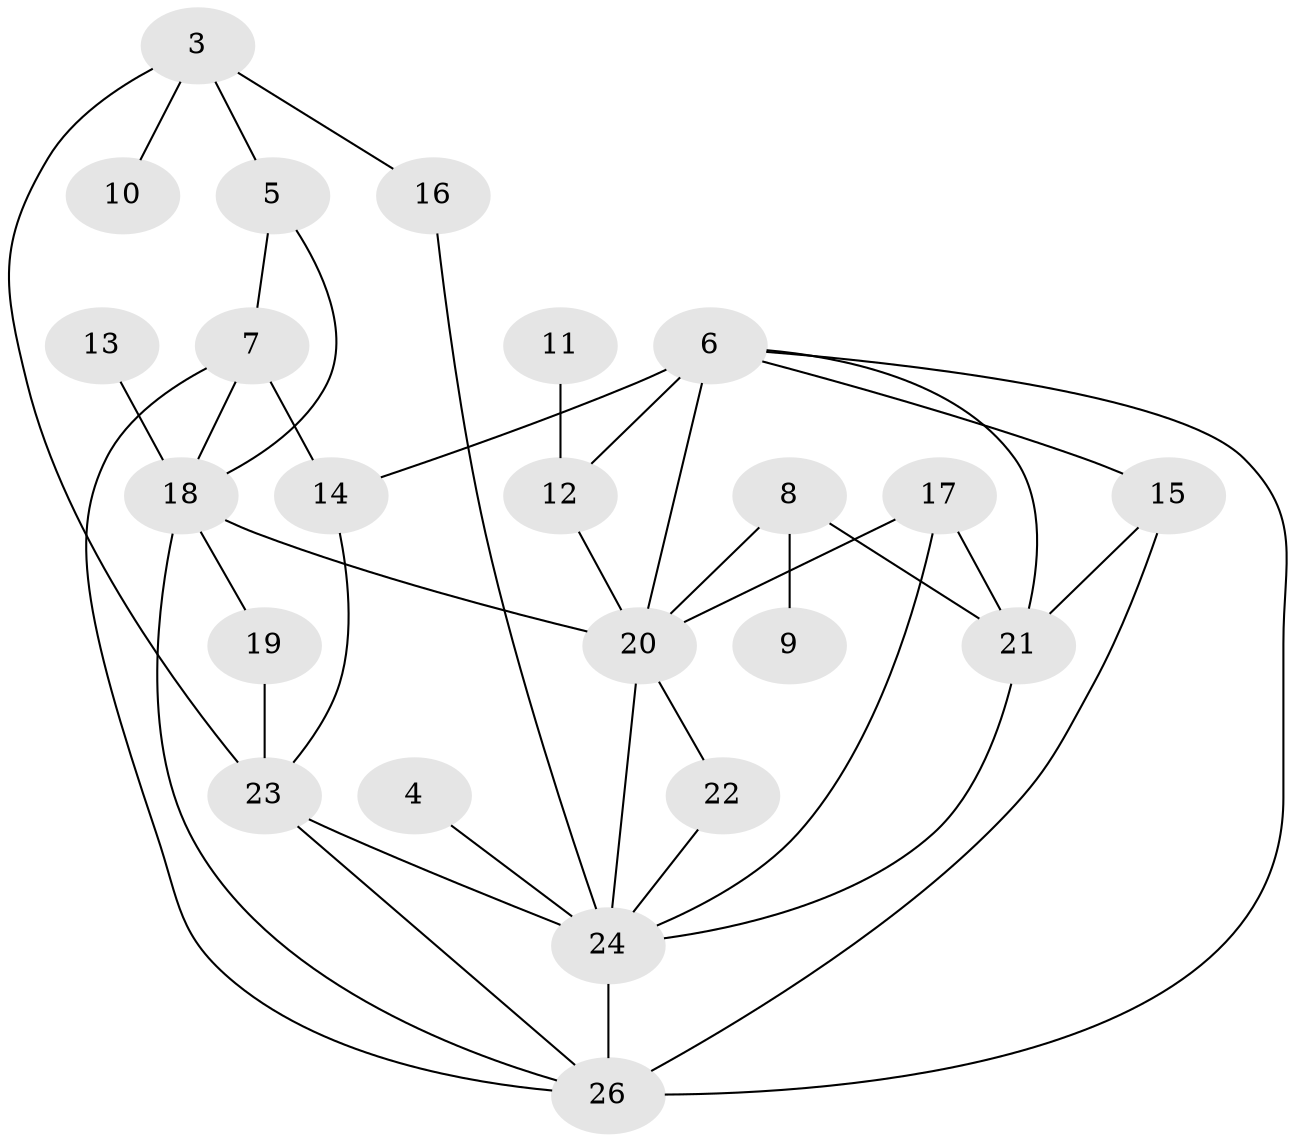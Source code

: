 // original degree distribution, {4: 0.19230769230769232, 3: 0.19230769230769232, 2: 0.23076923076923078, 1: 0.19230769230769232, 0: 0.057692307692307696, 5: 0.11538461538461539, 6: 0.019230769230769232}
// Generated by graph-tools (version 1.1) at 2025/25/03/09/25 03:25:22]
// undirected, 23 vertices, 40 edges
graph export_dot {
graph [start="1"]
  node [color=gray90,style=filled];
  3;
  4;
  5;
  6;
  7;
  8;
  9;
  10;
  11;
  12;
  13;
  14;
  15;
  16;
  17;
  18;
  19;
  20;
  21;
  22;
  23;
  24;
  26;
  3 -- 5 [weight=1.0];
  3 -- 10 [weight=1.0];
  3 -- 16 [weight=1.0];
  3 -- 23 [weight=1.0];
  4 -- 24 [weight=1.0];
  5 -- 7 [weight=1.0];
  5 -- 18 [weight=1.0];
  6 -- 12 [weight=1.0];
  6 -- 14 [weight=2.0];
  6 -- 15 [weight=1.0];
  6 -- 20 [weight=1.0];
  6 -- 21 [weight=1.0];
  6 -- 26 [weight=1.0];
  7 -- 14 [weight=1.0];
  7 -- 18 [weight=1.0];
  7 -- 26 [weight=1.0];
  8 -- 9 [weight=1.0];
  8 -- 20 [weight=1.0];
  8 -- 21 [weight=1.0];
  11 -- 12 [weight=1.0];
  12 -- 20 [weight=1.0];
  13 -- 18 [weight=1.0];
  14 -- 23 [weight=1.0];
  15 -- 21 [weight=1.0];
  15 -- 26 [weight=2.0];
  16 -- 24 [weight=1.0];
  17 -- 20 [weight=1.0];
  17 -- 21 [weight=1.0];
  17 -- 24 [weight=1.0];
  18 -- 19 [weight=1.0];
  18 -- 20 [weight=1.0];
  18 -- 26 [weight=1.0];
  19 -- 23 [weight=1.0];
  20 -- 22 [weight=1.0];
  20 -- 24 [weight=1.0];
  21 -- 24 [weight=1.0];
  22 -- 24 [weight=1.0];
  23 -- 24 [weight=1.0];
  23 -- 26 [weight=1.0];
  24 -- 26 [weight=2.0];
}
